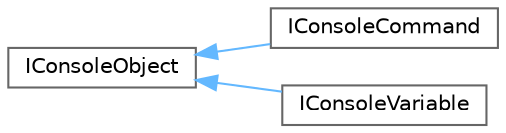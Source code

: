 digraph "Graphical Class Hierarchy"
{
 // INTERACTIVE_SVG=YES
 // LATEX_PDF_SIZE
  bgcolor="transparent";
  edge [fontname=Helvetica,fontsize=10,labelfontname=Helvetica,labelfontsize=10];
  node [fontname=Helvetica,fontsize=10,shape=box,height=0.2,width=0.4];
  rankdir="LR";
  Node0 [id="Node000000",label="IConsoleObject",height=0.2,width=0.4,color="grey40", fillcolor="white", style="filled",URL="$d7/d0d/classIConsoleObject.html",tooltip="Interface for console objects (variables and commands)"];
  Node0 -> Node1 [id="edge5356_Node000000_Node000001",dir="back",color="steelblue1",style="solid",tooltip=" "];
  Node1 [id="Node000001",label="IConsoleCommand",height=0.2,width=0.4,color="grey40", fillcolor="white", style="filled",URL="$db/d28/structIConsoleCommand.html",tooltip="Interface for console commands."];
  Node0 -> Node2 [id="edge5357_Node000000_Node000002",dir="back",color="steelblue1",style="solid",tooltip=" "];
  Node2 [id="Node000002",label="IConsoleVariable",height=0.2,width=0.4,color="grey40", fillcolor="white", style="filled",URL="$d9/d22/classIConsoleVariable.html",tooltip="Interface for console variables."];
}
